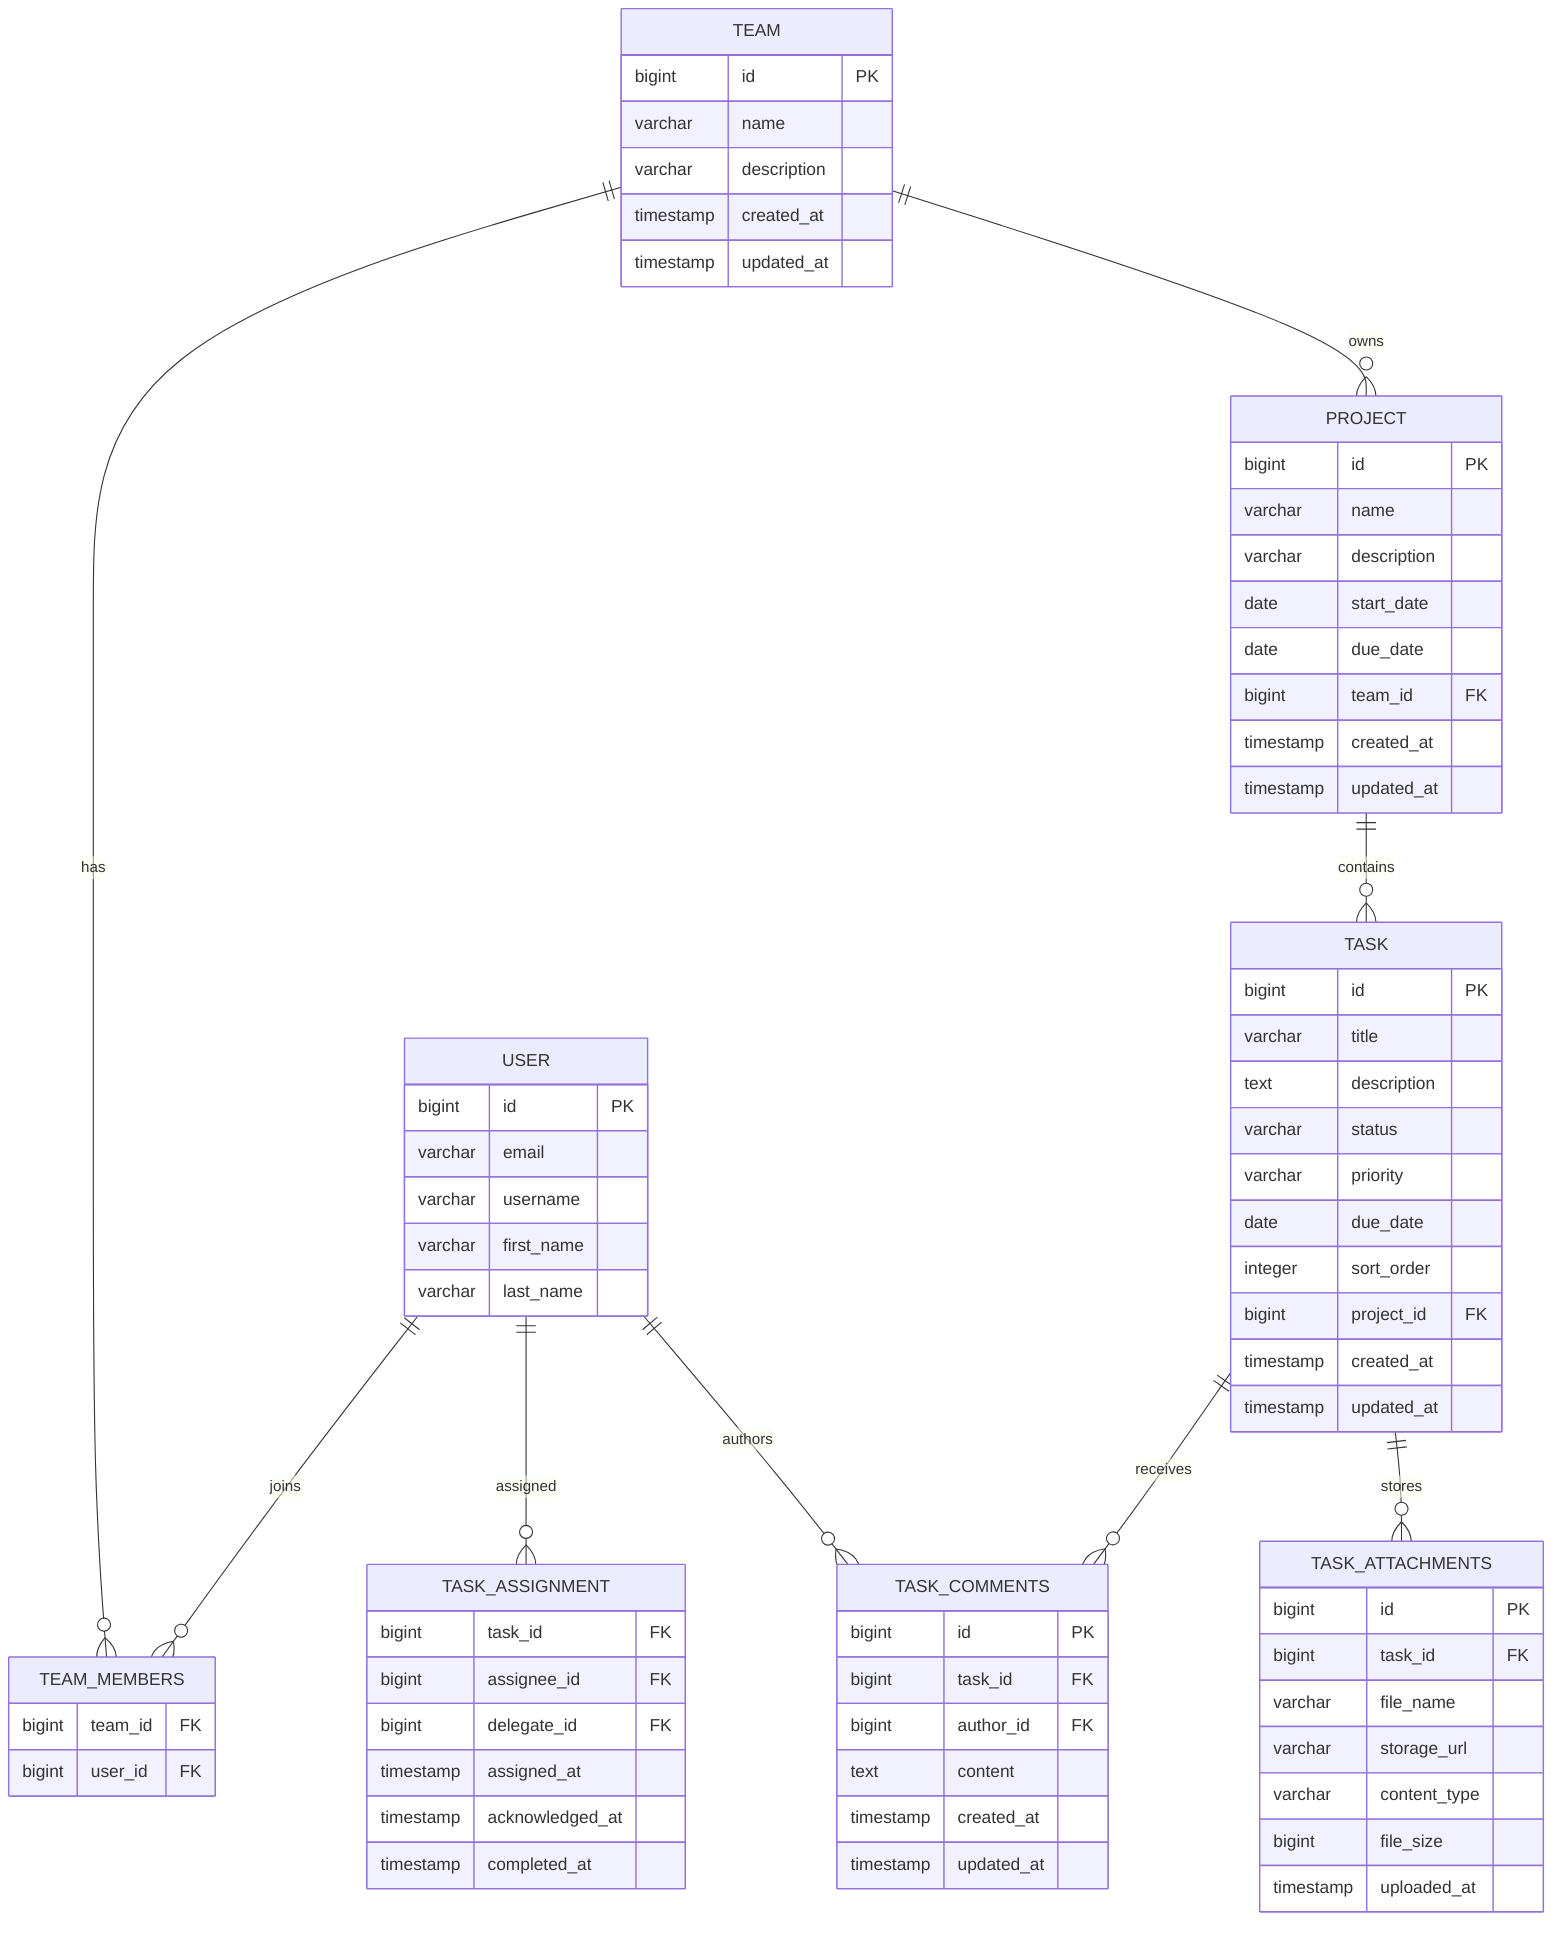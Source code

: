 erDiagram
    USER ||--o{ TEAM_MEMBERS : "joins"
    TEAM ||--o{ TEAM_MEMBERS : "has"
    TEAM ||--o{ PROJECT : "owns"
    PROJECT ||--o{ TASK : "contains"
    TASK ||--o{ TASK_COMMENTS : "receives"
    USER ||--o{ TASK_COMMENTS : "authors"
    TASK ||--o{ TASK_ATTACHMENTS : "stores"
    USER ||--o{ TASK_ASSIGNMENT : "assigned"

    USER {
        bigint id PK
        varchar email
        varchar username
        varchar first_name
        varchar last_name
    }

    TEAM {
        bigint id PK
        varchar name
        varchar description
        timestamp created_at
        timestamp updated_at
    }

    PROJECT {
        bigint id PK
        varchar name
        varchar description
        date start_date
        date due_date
        bigint team_id FK
        timestamp created_at
        timestamp updated_at
    }

    TASK {
        bigint id PK
        varchar title
        text description
        varchar status
        varchar priority
        date due_date
        integer sort_order
        bigint project_id FK
        timestamp created_at
        timestamp updated_at
    }

    TASK_ASSIGNMENT {
        bigint task_id FK
        bigint assignee_id FK
        bigint delegate_id FK
        timestamp assigned_at
        timestamp acknowledged_at
        timestamp completed_at
    }

    TASK_COMMENTS {
        bigint id PK
        bigint task_id FK
        bigint author_id FK
        text content
        timestamp created_at
        timestamp updated_at
    }

    TASK_ATTACHMENTS {
        bigint id PK
        bigint task_id FK
        varchar file_name
        varchar storage_url
        varchar content_type
        bigint file_size
        timestamp uploaded_at
    }

    TEAM_MEMBERS {
        bigint team_id FK
        bigint user_id FK
    }
